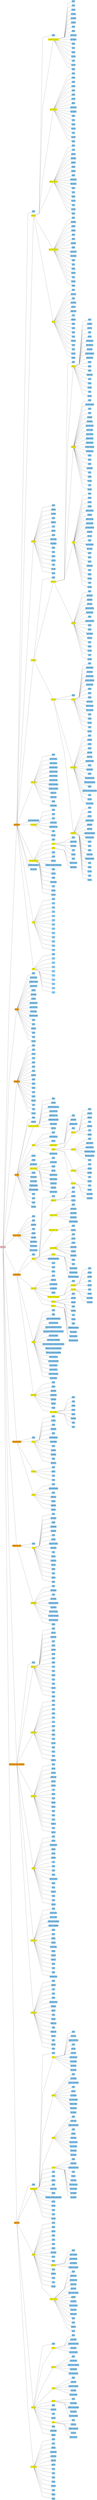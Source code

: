 digraph "Speech Board Menu Tree" {
	rankdir=LR;
	splines=polyline;
	nodesep=0.5; // Consider adding/adjusting these for simple style if needed
	ranksep=0.8;  // Consider adding/adjusting these for simple style if needed
	node [shape=rect, style="rounded,filled", fontname=Helvetica];
	edge [fontname=Helvetica, arrowhead=none]; // No arrowheads for consistency


	// Visible Node Definitions
	ROOT_MAIN_MENU [label="Main Menu", fillcolor=pink];
	A [label="TALK ABOUT", fillcolor=orange];
	AA [label="BACK", fillcolor=lightskyblue];
	AB [label="ANIMALS", fillcolor=yellow];
	ABA [label="BACK", fillcolor=lightskyblue];
	ABC [label="UNDERWATER ANIMALS", fillcolor=yellow];
	ABCA [label="BACK", fillcolor=lightskyblue];
	ABCB [label="FISH", fillcolor=lightskyblue];
	ABCD [label="TURTLE", fillcolor=lightskyblue];
	ABCE [label="OCTOPUS", fillcolor=lightskyblue];
	ABCF [label="SEAHORSE", fillcolor=lightskyblue];
	ABCG [label="DOLPHIN", fillcolor=lightskyblue];
	ABCH [label="CRAB", fillcolor=lightskyblue];
	ABCI [label="BOOK", fillcolor=lightskyblue];
	ABCJ [label="LOOK AT ART", fillcolor=lightskyblue];
	ABCK [label="TALK ABOUT", fillcolor=lightskyblue];
	ABCL [label="GAME", fillcolor=lightskyblue];
	ABCM [label="PAST", fillcolor=lightskyblue];
	ABCN [label="TODAY", fillcolor=lightskyblue];
	ABCO [label="FUTURE", fillcolor=lightskyblue];
	ABCP [label="LIKE", fillcolor=lightskyblue];
	ABCQ [label="NO LIKE", fillcolor=lightskyblue];
	ABCR [label="WANT", fillcolor=lightskyblue];
	ABD [label="BABY ANIMALS", fillcolor=yellow];
	ABDA [label="BACK", fillcolor=lightskyblue];
	ABDB [label="CHICK", fillcolor=lightskyblue];
	ABDC [label="LAMB", fillcolor=lightskyblue];
	ABDE [label="BUNNY", fillcolor=lightskyblue];
	ABDF [label="DUCK", fillcolor=lightskyblue];
	ABDG [label="PUPPY", fillcolor=lightskyblue];
	ABDH [label="KITTEN", fillcolor=lightskyblue];
	ABDI [label="BOOK", fillcolor=lightskyblue];
	ABDJ [label="LOOK AT ART", fillcolor=lightskyblue];
	ABDK [label="TALK ABOUT", fillcolor=lightskyblue];
	ABDL [label="GAME", fillcolor=lightskyblue];
	ABDM [label="PAST", fillcolor=lightskyblue];
	ABDN [label="TODAY", fillcolor=lightskyblue];
	ABDO [label="FUTURE", fillcolor=lightskyblue];
	ABDP [label="LIKE", fillcolor=lightskyblue];
	ABDQ [label="NO LIKE", fillcolor=lightskyblue];
	ABDR [label="WANT", fillcolor=lightskyblue];
	ABE [label="JUNGLE ANIMALS", fillcolor=yellow];
	ABEA [label="BACK", fillcolor=lightskyblue];
	ABEB [label="LION", fillcolor=lightskyblue];
	ABEC [label="GIRAFFE", fillcolor=lightskyblue];
	ABED [label="ELEPHANT", fillcolor=lightskyblue];
	ABEF [label="GORILLA", fillcolor=lightskyblue];
	ABEG [label="ZEBRA", fillcolor=lightskyblue];
	ABEH [label="MONKEY", fillcolor=lightskyblue];
	ABEI [label="BOOK", fillcolor=lightskyblue];
	ABEJ [label="LOOK AT ART", fillcolor=lightskyblue];
	ABEK [label="TALK ABOUT", fillcolor=lightskyblue];
	ABEL [label="GAME", fillcolor=lightskyblue];
	ABEM [label="PAST", fillcolor=lightskyblue];
	ABEN [label="TODAY", fillcolor=lightskyblue];
	ABEO [label="FUTURE", fillcolor=lightskyblue];
	ABEP [label="LIKE", fillcolor=lightskyblue];
	ABEQ [label="NO LIKE", fillcolor=lightskyblue];
	ABER [label="WANT", fillcolor=lightskyblue];
	ABF [label="BACKYARD ANIMALS", fillcolor=yellow];
	ABFA [label="BACK", fillcolor=lightskyblue];
	ABFB [label="SQUIRREL", fillcolor=lightskyblue];
	ABFC [label="RABBIT", fillcolor=lightskyblue];
	ABFD [label="IGUANA", fillcolor=lightskyblue];
	ABFE [label="BIRD", fillcolor=lightskyblue];
	ABFG [label="DEER", fillcolor=lightskyblue];
	ABFH [label="RACCOON", fillcolor=lightskyblue];
	ABFI [label="BOOK", fillcolor=lightskyblue];
	ABFJ [label="LOOK AT ART", fillcolor=lightskyblue];
	ABFK [label="TALK ABOUT", fillcolor=lightskyblue];
	ABFL [label="GAME", fillcolor=lightskyblue];
	ABFM [label="PAST", fillcolor=lightskyblue];
	ABFN [label="TODAY", fillcolor=lightskyblue];
	ABFO [label="FUTURE", fillcolor=lightskyblue];
	ABFP [label="LIKE", fillcolor=lightskyblue];
	ABFQ [label="NO LIKE", fillcolor=lightskyblue];
	ABFR [label="WANT", fillcolor=lightskyblue];
	ABG [label="BUGS", fillcolor=yellow];
	ABGA [label="BACK", fillcolor=lightskyblue];
	ABGB [label="YUCK BUG", fillcolor=lightskyblue];
	ABGC [label="ANT", fillcolor=lightskyblue];
	ABGD [label="BUTTERFLY", fillcolor=lightskyblue];
	ABGE [label="HIGH UP", fillcolor=lightskyblue];
	ABGF [label="DOWN LOW", fillcolor=lightskyblue];
	ABGH [label="FIX", fillcolor=lightskyblue];
	ABGI [label="BROKEN", fillcolor=lightskyblue];
	ABGJ [label="DARK", fillcolor=lightskyblue];
	ABGK [label="LIGHT", fillcolor=lightskyblue];
	ABGL [label="MOM", fillcolor=lightskyblue];
	ABGM [label="ELLIE", fillcolor=lightskyblue];
	ABGN [label="ISABELLE", fillcolor=lightskyblue];
	ABGO [label="TILLIE", fillcolor=lightskyblue];
	ABGP [label="LIKE", fillcolor=lightskyblue];
	ABGQ [label="NO LIKE", fillcolor=lightskyblue];
	ABGR [label="AFRAID", fillcolor=lightskyblue];
	AC [label="FANTASY", fillcolor=yellow];
	ACA [label="BACK", fillcolor=lightskyblue];
	ACB [label="DRAGON", fillcolor=lightskyblue];
	ACD [label="UNICORN", fillcolor=lightskyblue];
	ACE [label="FAIRY", fillcolor=lightskyblue];
	ACF [label="MERMAID", fillcolor=lightskyblue];
	ACG [label="ELF", fillcolor=lightskyblue];
	ACH [label="GNOME", fillcolor=lightskyblue];
	ACI [label="BOOK", fillcolor=lightskyblue];
	ACJ [label="LOOK AT ART", fillcolor=lightskyblue];
	ACK [label="TALK ABOUT", fillcolor=lightskyblue];
	ACL [label="GAME", fillcolor=lightskyblue];
	ACM [label="PAST", fillcolor=lightskyblue];
	ACN [label="TODAY", fillcolor=lightskyblue];
	ACO [label="FUTURE", fillcolor=lightskyblue];
	ACP [label="LIKE", fillcolor=lightskyblue];
	ACQ [label="NO LIKE", fillcolor=lightskyblue];
	ACR [label="WANT", fillcolor=lightskyblue];
	AD [label="SEASONAL", fillcolor=yellow];
	ADA [label="BACK", fillcolor=lightskyblue];
	ADB [label="SEASONAL", fillcolor=yellow];
	ADBA [label="BACK", fillcolor=lightskyblue];
	ADBC [label="SPRING", fillcolor=yellow];
	ADBCA [label="BACK", fillcolor=lightskyblue];
	ADBCB [label="FLOWERS", fillcolor=lightskyblue];
	ADBCD [label="SPROUTS", fillcolor=lightskyblue];
	ADBCE [label="DIRT", fillcolor=lightskyblue];
	ADBCF [label="GRASS", fillcolor=lightskyblue];
	ADBCG [label="OUTSIDE WALK", fillcolor=lightskyblue];
	ADBCH [label="BABY ANIMALS", fillcolor=lightskyblue];
	ADBCI [label="BUTTERFLY", fillcolor=lightskyblue];
	ADBCJ [label="SPRING CARTOONS", fillcolor=lightskyblue];
	ADBCK [label="SPRING MUSIC", fillcolor=lightskyblue];
	ADBCL [label="CRAFT", fillcolor=lightskyblue];
	ADBCM [label="BOOK", fillcolor=lightskyblue];
	ADBCN [label="GAME", fillcolor=lightskyblue];
	ADBCO [label="CARD GAME", fillcolor=lightskyblue];
	ADBCP [label="PAST", fillcolor=lightskyblue];
	ADBCQ [label="TODAY", fillcolor=lightskyblue];
	ADBCR [label="FUTURE", fillcolor=lightskyblue];
	ADBCS [label="LIKE", fillcolor=lightskyblue];
	ADBCT [label="NO LIKE", fillcolor=lightskyblue];
	ADBD [label="SUMMER", fillcolor=yellow];
	ADBDA [label="BACK", fillcolor=lightskyblue];
	ADBDB [label="OUTSIDE SHOWER", fillcolor=lightskyblue];
	ADBDC [label="SUN", fillcolor=lightskyblue];
	ADBDE [label="RAIN", fillcolor=lightskyblue];
	ADBDF [label="THUNDER", fillcolor=lightskyblue];
	ADBDG [label="FIREWORKS", fillcolor=lightskyblue];
	ADBDH [label="GOLF CART RIDE", fillcolor=lightskyblue];
	ADBDI [label="HOT OUTSIDE", fillcolor=lightskyblue];
	ADBDJ [label="COOL OUTSIDE", fillcolor=lightskyblue];
	ADBDK [label="BANANA STRAW", fillcolor=lightskyblue];
	ADBDL [label="SENSORY BOWL", fillcolor=lightskyblue];
	ADBDM [label="SUMMER CARTOON", fillcolor=lightskyblue];
	ADBDN [label="SUMMER MUSIC", fillcolor=lightskyblue];
	ADBDO [label="CRAFT", fillcolor=lightskyblue];
	ADBDP [label="BOOK", fillcolor=lightskyblue];
	ADBDQ [label="GAME", fillcolor=lightskyblue];
	ADBDR [label="CARD GAME", fillcolor=lightskyblue];
	ADBDS [label="PAST", fillcolor=lightskyblue];
	ADBDT [label="TODAY", fillcolor=lightskyblue];
	ADBDU [label="FUTURE", fillcolor=lightskyblue];
	ADBDV [label="LIKE", fillcolor=lightskyblue];
	ADBDW [label="NO LIKE", fillcolor=lightskyblue];
	ADBE [label="FALL", fillcolor=yellow];
	ADBEA [label="BACK", fillcolor=lightskyblue];
	ADBEB [label="TREES", fillcolor=lightskyblue];
	ADBEC [label="LEAVES", fillcolor=lightskyblue];
	ADBED [label="ACORN", fillcolor=lightskyblue];
	ADBEF [label="WARM CLOTHES", fillcolor=lightskyblue];
	ADBEG [label="PUMPKIN", fillcolor=lightskyblue];
	ADBEH [label="WARM OUTSIDE", fillcolor=lightskyblue];
	ADBEI [label="COOL OUTSIDE", fillcolor=lightskyblue];
	ADBEJ [label="HOT WIND HEATER", fillcolor=lightskyblue];
	ADBEK [label="FIREPLACE", fillcolor=lightskyblue];
	ADBEL [label="HOT TEA", fillcolor=lightskyblue];
	ADBEM [label="SOUP", fillcolor=lightskyblue];
	ADBEN [label="FALL CARTOONS", fillcolor=lightskyblue];
	ADBEO [label="FALL MUSIC", fillcolor=lightskyblue];
	ADBEP [label="CRAFT", fillcolor=lightskyblue];
	ADBEQ [label="BOOK", fillcolor=lightskyblue];
	ADBER [label="GAME", fillcolor=lightskyblue];
	ADBES [label="CARD GAME", fillcolor=lightskyblue];
	ADBET [label="PAST", fillcolor=lightskyblue];
	ADBEU [label="TODAY", fillcolor=lightskyblue];
	ADBEV [label="FUTURE", fillcolor=lightskyblue];
	ADBEW [label="LIKE", fillcolor=lightskyblue];
	ADBEX [label="NO LIKE", fillcolor=lightskyblue];
	ADBF [label="WINTER", fillcolor=yellow];
	ADBFA [label="BACK", fillcolor=lightskyblue];
	ADBFB [label="SNOWFLAKE", fillcolor=lightskyblue];
	ADBFC [label="SNOWMAN", fillcolor=lightskyblue];
	ADBFD [label="FIREPLACE", fillcolor=lightskyblue];
	ADBFE [label="WINTER CARTOON", fillcolor=lightskyblue];
	ADBFG [label="WINTER MUSIC", fillcolor=lightskyblue];
	ADBFH [label="BOOK", fillcolor=lightskyblue];
	ADBFI [label="LOOK AT PICTURES", fillcolor=lightskyblue];
	ADBFJ [label="GAME", fillcolor=lightskyblue];
	ADBFK [label="CRAFT", fillcolor=lightskyblue];
	ADBFL [label="CARD GAMES", fillcolor=lightskyblue];
	ADBFM [label="SNUGGLE", fillcolor=lightskyblue];
	ADBFN [label="PAST", fillcolor=lightskyblue];
	ADBFO [label="TODAY", fillcolor=lightskyblue];
	ADBFP [label="FUTURE", fillcolor=lightskyblue];
	ADBFQ [label="LIKE", fillcolor=lightskyblue];
	ADBFR [label="NO LIKE", fillcolor=lightskyblue];
	ADC [label="HOLIDAYS", fillcolor=yellow];
	ADCA [label="BACK", fillcolor=lightskyblue];
	ADCB [label="EASTER", fillcolor=yellow];
	ADCBA [label="BACK", fillcolor=lightskyblue];
	ADCBC [label="EASTER BUNNY", fillcolor=lightskyblue];
	ADCBD [label="EASTER EGG", fillcolor=lightskyblue];
	ADCBE [label="EASTER BASKET", fillcolor=lightskyblue];
	ADCBF [label="EASTER CARTOONS", fillcolor=lightskyblue];
	ADCBG [label="EASTER MUSIC", fillcolor=lightskyblue];
	ADCBH [label="CRAFT", fillcolor=lightskyblue];
	ADCBI [label="BOOK", fillcolor=lightskyblue];
	ADCBJ [label="GAME", fillcolor=lightskyblue];
	ADCBK [label="LOOK AT ART", fillcolor=lightskyblue];
	ADCBL [label="WARM OUTSIDE", fillcolor=lightskyblue];
	ADCBM [label="COOL OUTSIDE", fillcolor=lightskyblue];
	ADCBN [label="PAST", fillcolor=lightskyblue];
	ADCBO [label="TODAY", fillcolor=lightskyblue];
	ADCBP [label="FUTURE", fillcolor=lightskyblue];
	ADCBQ [label="LIKE", fillcolor=lightskyblue];
	ADCBR [label="NO LIKE", fillcolor=lightskyblue];
	ADCD [label="HALLOWEEN", fillcolor=yellow];
	ADCDA [label="BACK", fillcolor=lightskyblue];
	ADCDB [label="PUMPKIN", fillcolor=lightskyblue];
	ADCDC [label="GHOST", fillcolor=lightskyblue];
	ADCDE [label="WITCH", fillcolor=lightskyblue];
	ADCDF [label="MONSTER", fillcolor=lightskyblue];
	ADCDG [label="BLACK CAT", fillcolor=lightskyblue];
	ADCDH [label="HAUNTED HOUSE", fillcolor=lightskyblue];
	ADCDI [label="BOOK", fillcolor=lightskyblue];
	ADCDJ [label="CARD GAMES", fillcolor=lightskyblue];
	ADCDK [label="CRAFT", fillcolor=lightskyblue];
	ADCDL [label="HALLOWEEN LIGHTS", fillcolor=lightskyblue];
	ADCDM [label="HALLOWEEN CARTOONS", fillcolor=lightskyblue];
	ADCDN [label="GAME", fillcolor=lightskyblue];
	ADCDO [label="ALEXA PLAY HALLOWEEN MUSIC", fillcolor=lightskyblue];
	ADCDP [label="LIKE", fillcolor=lightskyblue];
	ADCDQ [label="NO LIKE", fillcolor=lightskyblue];
	ADCDR [label="TALK OR LEARN", fillcolor=lightskyblue];
	ADCE [label="CHRISTMAS", fillcolor=yellow];
	ADCEA [label="BACK", fillcolor=lightskyblue];
	ADCEB [label="SANTA", fillcolor=lightskyblue];
	ADCEC [label="FROSTY", fillcolor=lightskyblue];
	ADCED [label="CHRISTMAS TREE", fillcolor=lightskyblue];
	ADCEE [label="PRESENTS", fillcolor=lightskyblue];
	ADCEF [label="PRESENTS", fillcolor=lightskyblue];
	ADCEG [label="CHRISTMAS CARTOONS", fillcolor=lightskyblue];
	ADCEH [label="CHRISTMAS MUSIC", fillcolor=lightskyblue];
	ADCEI [label="CRAFT", fillcolor=lightskyblue];
	ADCEJ [label="BOOK", fillcolor=lightskyblue];
	ADCEK [label="GAME", fillcolor=lightskyblue];
	ADCEL [label="CARD GAME", fillcolor=lightskyblue];
	ADCEM [label="CHRISTMAS LIGHTS", fillcolor=lightskyblue];
	ADCEN [label="PAST", fillcolor=lightskyblue];
	ADCEO [label="TODAY", fillcolor=lightskyblue];
	ADCEP [label="FUTURE", fillcolor=lightskyblue];
	ADCEQ [label="LIKE", fillcolor=lightskyblue];
	ADCER [label="NO LIKE", fillcolor=lightskyblue];
	AE [label="SPACE SKY", fillcolor=yellow];
	AEA [label="BACK", fillcolor=lightskyblue];
	AEB [label="SUN FAR SMALL", fillcolor=lightskyblue];
	AEC [label="SUN CLOSE BIG", fillcolor=lightskyblue];
	AED [label="MOON FAR SMALL", fillcolor=lightskyblue];
	AEF [label="MOON CLOSE BIG", fillcolor=lightskyblue];
	AEG [label="STARS FAR SMALL", fillcolor=lightskyblue];
	AEH [label="STARS CLOSE BIG", fillcolor=lightskyblue];
	AEI [label="PLANETS FAR SMALL", fillcolor=lightskyblue];
	AEJ [label="PLANETS CLOSE BIG", fillcolor=lightskyblue];
	AEK [label="WHAT IS IT?", fillcolor=lightskyblue];
	AEL [label="LOOK AT ART", fillcolor=lightskyblue];
	AEM [label="BOOK", fillcolor=lightskyblue];
	AEN [label="TABLET GAME", fillcolor=lightskyblue];
	AF [label="LEARN SOMETHING NEW", fillcolor=lightskyblue];
	AG [label="YES AND NO", fillcolor=yellow];
	AGA [label="BACK", fillcolor=lightskyblue];
	AGB [label="YES", fillcolor=lightskyblue];
	AGC [label="NO", fillcolor=lightskyblue];
	AGD [label="I'M NOT SURE", fillcolor=lightskyblue];
	AGE [label="SOMETHING ELSE", fillcolor=lightskyblue];
	AGH [label="LIKE", fillcolor=lightskyblue];
	AGI [label="NO LIKE", fillcolor=lightskyblue];
	AH [label="TEMP AND WEATHER", fillcolor=yellow];
	AHA [label="BACK", fillcolor=lightskyblue];
	AHB [label="HOT", fillcolor=yellow];
	AHBA [label="BACK", fillcolor=lightskyblue];
	AHBC [label="HOT OUTSIDE", fillcolor=lightskyblue];
	AHBD [label="HOT INSIDE", fillcolor=lightskyblue];
	AHBE [label="LIKE", fillcolor=lightskyblue];
	AHBF [label="NO LIKE", fillcolor=lightskyblue];
	AHC [label="WARM", fillcolor=yellow];
	AHCA [label="BACK", fillcolor=lightskyblue];
	AHCB [label="WARM OUTSIDE", fillcolor=lightskyblue];
	AHCD [label="WARM INSIDE", fillcolor=lightskyblue];
	AHD [label="COOL", fillcolor=lightskyblue];
	AHE [label="COLD", fillcolor=lightskyblue];
	AHG [label="DAY SUN", fillcolor=lightskyblue];
	AHH [label="LIGHTNING THUNDER CHEESE GAME", fillcolor=lightskyblue];
	AHI [label="RAIN", fillcolor=lightskyblue];
	AHJ [label="CLOUDS", fillcolor=lightskyblue];
	AHK [label="WIND", fillcolor=lightskyblue];
	AHL [label="NIGHT MOON", fillcolor=lightskyblue];
	AHM [label="LIKE", fillcolor=lightskyblue];
	AHN [label="PLANTS", fillcolor=lightskyblue];
	AHO [label="NO LIKE", fillcolor=lightskyblue];
	AI [label="READING AND PHONICS", fillcolor=lightskyblue];
	AJ [label="TELL A STORY", fillcolor=lightskyblue];
	AK [label="TYPE", fillcolor=yellow];
	AKA [label="BACK", fillcolor=lightskyblue];
	AKB [label="\"A\"", fillcolor=lightskyblue];
	AKC [label="\"B\"", fillcolor=lightskyblue];
	AKD [label="\"E\"", fillcolor=lightskyblue];
	AKE [label="\"L\"", fillcolor=lightskyblue];
	AKF [label="\"T\"", fillcolor=lightskyblue];
	AKG [label="\"F\"", fillcolor=lightskyblue];
	AKH [label="\"P\"", fillcolor=lightskyblue];
	AKI [label="\"D\"", fillcolor=lightskyblue];
	AKJ [label="\"S\"", fillcolor=lightskyblue];
	AKK [label="\"O\"", fillcolor=lightskyblue];
	AKL [label="\"M\"", fillcolor=lightskyblue];
	AKM [label="\"R\"", fillcolor=lightskyblue];
	AL [label="MATH", fillcolor=yellow];
	ALA [label="BACK", fillcolor=lightskyblue];
	ALB [label="0", fillcolor=lightskyblue];
	ALC [label="1", fillcolor=lightskyblue];
	ALD [label="2", fillcolor=lightskyblue];
	ALE [label="3", fillcolor=lightskyblue];
	ALF [label="4", fillcolor=lightskyblue];
	ALG [label="5", fillcolor=lightskyblue];
	ALH [label="6", fillcolor=lightskyblue];
	ALI [label="7", fillcolor=lightskyblue];
	ALJ [label="8", fillcolor=lightskyblue];
	B [label="PLACES", fillcolor=orange];
	BA [label="BACK", fillcolor=lightskyblue];
	BC [label="OUTSIDE WALK", fillcolor=lightskyblue];
	BD [label="ISABELLE'S HOUSE", fillcolor=lightskyblue];
	BE [label="TILLIE'S HOUSE", fillcolor=lightskyblue];
	BF [label="BASKET", fillcolor=lightskyblue];
	BG [label="PLAYSTAND", fillcolor=lightskyblue];
	BH [label="CURTAIN", fillcolor=lightskyblue];
	BI [label="OUTSIDE AVIARY", fillcolor=lightskyblue];
	BJ [label="GOLF CART RIDE", fillcolor=lightskyblue];
	BK [label="RIVER AVIARY", fillcolor=lightskyblue];
	BL [label="TEA ROOM AVIARY", fillcolor=lightskyblue];
	BM [label="MOM", fillcolor=lightskyblue];
	BN [label="ELLIE", fillcolor=lightskyblue];
	BO [label="ISABELLE", fillcolor=lightskyblue];
	BP [label="TILLIE", fillcolor=lightskyblue];
	BQ [label="LIKE", fillcolor=lightskyblue];
	BR [label="NO LIKE", fillcolor=lightskyblue];
	C [label="EXPERIENCE", fillcolor=orange];
	CA [label="BACK", fillcolor=lightskyblue];
	CB [label="MOM", fillcolor=lightskyblue];
	CD [label="TOUCH", fillcolor=lightskyblue];
	CE [label="SEE", fillcolor=lightskyblue];
	CF [label="HEAR", fillcolor=lightskyblue];
	CG [label="ELLIE", fillcolor=lightskyblue];
	CH [label="TILLIE", fillcolor=lightskyblue];
	CI [label="ISABELLE", fillcolor=lightskyblue];
	CJ [label="READ", fillcolor=lightskyblue];
	CK [label="TASTE", fillcolor=lightskyblue];
	CL [label="SMELL", fillcolor=lightskyblue];
	CM [label="LOVE", fillcolor=lightskyblue];
	CN [label="HAPPY", fillcolor=lightskyblue];
	CO [label="EXCITED", fillcolor=lightskyblue];
	CP [label="SAD", fillcolor=lightskyblue];
	CQ [label="LIKE", fillcolor=lightskyblue];
	CR [label="NO LIKE", fillcolor=lightskyblue];
	D [label="TO PLAY", fillcolor=orange];
	DA [label="BACK", fillcolor=lightskyblue];
	DB [label="SNUGGLE", fillcolor=lightskyblue];
	DC [label="TRACING AND WRITING", fillcolor=yellow];
	DCA [label="BACK", fillcolor=lightskyblue];
	DCB [label="TRACING", fillcolor=lightskyblue];
	DCD [label="FREE WRITING PRACTICE", fillcolor=lightskyblue];
	DCE [label="LETTER PRACTICE", fillcolor=lightskyblue];
	DCF [label="DRAW WHAT I SEE", fillcolor=lightskyblue];
	DCG [label="KINDERGARTEN LINES", fillcolor=lightskyblue];
	DCH [label="WRITE WORDS", fillcolor=lightskyblue];
	DCI [label="SPELLING", fillcolor=lightskyblue];
	DE [label="BOOK", fillcolor=yellow];
	DEA [label="BACK", fillcolor=lightskyblue];
	DEB [label="TOUCH AND FEEL", fillcolor=lightskyblue];
	DEC [label="POP-UP", fillcolor=lightskyblue];
	DED [label="READING BOOK", fillcolor=yellow];
	DEDA [label="BACK", fillcolor=lightskyblue];
	DEDB [label="ONE WORD", fillcolor=lightskyblue];
	DEDC [label="SENTENCE BOOK", fillcolor=lightskyblue];
	DEF [label="THEME", fillcolor=yellow];
	DEFA [label="BACK", fillcolor=lightskyblue];
	DEFB [label="FANTASY", fillcolor=yellow];
	DEFBA [label="BACK", fillcolor=lightskyblue];
	DEFBC [label="UNICORN", fillcolor=lightskyblue];
	DEFBD [label="DRAGON", fillcolor=lightskyblue];
	DEFBE [label="FAIRY", fillcolor=lightskyblue];
	DEFBF [label="MERMAID", fillcolor=lightskyblue];
	DEFBG [label="ELF", fillcolor=lightskyblue];
	DEFBH [label="GNOME", fillcolor=lightskyblue];
	DEFC [label="ANIMALS", fillcolor=yellow];
	DEFCA [label="BACK", fillcolor=lightskyblue];
	DEFCB [label="BABY ANIMALS", fillcolor=lightskyblue];
	DEFCD [label="JUNGLE ANIMALS", fillcolor=lightskyblue];
	DEFCE [label="UNDERWATER ANIMALS", fillcolor=lightskyblue];
	DEFCF [label="BACKYARD ANIMALS", fillcolor=lightskyblue];
	DEFCG [label="BUGS", fillcolor=lightskyblue];
	DEFD [label="SEASONAL", fillcolor=yellow];
	DEFDA [label="BACK", fillcolor=lightskyblue];
	DEFDB [label="SPRING", fillcolor=lightskyblue];
	DEFDC [label="SUMMER", fillcolor=lightskyblue];
	DEFDE [label="FALL", fillcolor=lightskyblue];
	DEFDF [label="WINTER", fillcolor=lightskyblue];
	DEFE [label="HOLIDAYS", fillcolor=yellow];
	DEFEA [label="BACK", fillcolor=lightskyblue];
	DEFEB [label="EASTER", fillcolor=lightskyblue];
	DEFEC [label="HALLOWEEN", fillcolor=lightskyblue];
	DEFED [label="CHRISTMAS", fillcolor=lightskyblue];
	DEG [label="DEATH AND SAD", fillcolor=lightskyblue];
	DF [label="CRAFTS", fillcolor=lightskyblue];
	DG [label="TYPING", fillcolor=lightskyblue];
	DH [label="LEAF WRESTLE", fillcolor=lightskyblue];
	DI [label="TABLET GAMES", fillcolor=yellow];
	DIA [label="BACK", fillcolor=lightskyblue];
	DIB [label="BALLOON POP", fillcolor=lightskyblue];
	DIC [label="PIANO", fillcolor=lightskyblue];
	DID [label="PUZZLE", fillcolor=lightskyblue];
	DIE [label="NUMBER MATCH", fillcolor=lightskyblue];
	DIF [label="PUZZLE WORLD", fillcolor=lightskyblue];
	DIG [label="CARD MATCH", fillcolor=lightskyblue];
	DIH [label="COLORING", fillcolor=lightskyblue];
	DIJ [label="BABY UNICORN", fillcolor=lightskyblue];
	DJ [label="CARDS", fillcolor=lightskyblue];
	DK [label="LOOK AT ART", fillcolor=lightskyblue];
	DL [label="PLAY OUTSIDE", fillcolor=lightskyblue];
	DM [label="LEARNING THEME", fillcolor=lightskyblue];
	DN [label="LEARN NEW WORDS", fillcolor=lightskyblue];
	DO [label="MOM", fillcolor=lightskyblue];
	DP [label="ELLIE", fillcolor=lightskyblue];
	DQ [label="TILLIE", fillcolor=lightskyblue];
	DR [label="ISABELLE", fillcolor=lightskyblue];
	E [label="TO SAY HELLO TO", fillcolor=orange];
	EA [label="BACK", fillcolor=lightskyblue];
	EB [label="MOM", fillcolor=lightskyblue];
	EC [label="GRANDMA", fillcolor=lightskyblue];
	ED [label="CORI", fillcolor=lightskyblue];
	EF [label="SIERRA", fillcolor=lightskyblue];
	EG [label="CAR RIDE", fillcolor=lightskyblue];
	EH [label="BIRD FRIENDS", fillcolor=lightskyblue];
	EI [label="OUTSIDE WALK", fillcolor=lightskyblue];
	EJ [label="GOLF CART RIDE", fillcolor=lightskyblue];
	F [label="ENTERTAINMENT", fillcolor=orange];
	FA [label="BACK", fillcolor=lightskyblue];
	FB [label="MUSIC", fillcolor=yellow];
	FBA [label="BACK", fillcolor=lightskyblue];
	FBC [label="BAROQUE", fillcolor=yellow];
	FBCA [label="BACK", fillcolor=lightskyblue];
	FBCB [label="BACH", fillcolor=lightskyblue];
	FBCD [label="HANDEL", fillcolor=lightskyblue];
	FBCE [label="VIVALDI", fillcolor=lightskyblue];
	FBD [label="ROMANTIC ERA", fillcolor=yellow];
	FBDA [label="BACK", fillcolor=lightskyblue];
	FBDB [label="BEETHOVEN", fillcolor=lightskyblue];
	FBDC [label="SAINT SEANS", fillcolor=lightskyblue];
	FBDE [label="TCHAIKOVSKY", fillcolor=lightskyblue];
	FBDF [label="RIMSKY-KORSAKAV", fillcolor=lightskyblue];
	FBE [label="IMPRESSIONIST ERA", fillcolor=yellow];
	FBEA [label="BACK", fillcolor=lightskyblue];
	FBEB [label="DEBUSSY", fillcolor=lightskyblue];
	FBF [label="INSTRUMENTAL", fillcolor=yellow];
	FBFA [label="BACK", fillcolor=lightskyblue];
	FBFB [label="GUITAR", fillcolor=lightskyblue];
	FBFC [label="VIOLIN", fillcolor=lightskyblue];
	FBFD [label="HANG DRUM", fillcolor=lightskyblue];
	FBFE [label="TRUMPET", fillcolor=lightskyblue];
	FBFG [label="SAXOPHONE", fillcolor=lightskyblue];
	FBFH [label="YANNI", fillcolor=lightskyblue];
	FBG [label="DANCE", fillcolor=yellow];
	FBGA [label="BACK", fillcolor=lightskyblue];
	FBGB [label="TECHNO DANCE", fillcolor=lightskyblue];
	FBGC [label="POP JASON MRAZ", fillcolor=lightskyblue];
	FBGD [label="POP IMAGINE DRAGONS", fillcolor=lightskyblue];
	FBH [label="LEARN SOMETHING NEW", fillcolor=lightskyblue];
	FBI [label="I PLAY", fillcolor=lightskyblue];
	FBJ [label="LOUD", fillcolor=lightskyblue];
	FBK [label="QUIET", fillcolor=lightskyblue];
	FC [label="CARTOONS", fillcolor=yellow];
	FCA [label="BACK", fillcolor=lightskyblue];
	FCB [label="PEPPA PIG", fillcolor=lightskyblue];
	FCD [label="LITTLE KINGDOM", fillcolor=lightskyblue];
	FCE [label="CLOUDBABIES", fillcolor=lightskyblue];
	FCF [label="KATURI", fillcolor=lightskyblue];
	FCG [label="SEASONAL AND HOLIDAYS", fillcolor=yellow];
	FCGA [label="BACK", fillcolor=lightskyblue];
	FCGB [label="SEASONAL", fillcolor=yellow];
	FCGBA [label="BACK", fillcolor=lightskyblue];
	FCGBC [label="SPRING", fillcolor=lightskyblue];
	FCGBD [label="SUMMER", fillcolor=lightskyblue];
	FCGBE [label="FALL", fillcolor=lightskyblue];
	FCGBF [label="WINTER", fillcolor=lightskyblue];
	FCGC [label="HOLIDAYS", fillcolor=yellow];
	FCGCA [label="BACK", fillcolor=lightskyblue];
	FCGCB [label="EASTER", fillcolor=lightskyblue];
	FCGCD [label="HALLOWEEN", fillcolor=lightskyblue];
	FCGCE [label="CHRISTMAS", fillcolor=lightskyblue];
	FCH [label="FANTASY", fillcolor=yellow];
	FCHA [label="BACK", fillcolor=lightskyblue];
	FCHB [label="UNICORN", fillcolor=lightskyblue];
	FCHC [label="DRAGON", fillcolor=lightskyblue];
	FCHD [label="FAIRY", fillcolor=lightskyblue];
	FCHE [label="MERMAID", fillcolor=lightskyblue];
	FCHF [label="ELF", fillcolor=lightskyblue];
	FCHG [label="GNOME", fillcolor=lightskyblue];
	FCI [label="ANIMALS", fillcolor=yellow];
	FCIA [label="BACK", fillcolor=lightskyblue];
	FCIB [label="UNDERWATER ANIMALS", fillcolor=lightskyblue];
	FCIC [label="BABY ANIMALS", fillcolor=lightskyblue];
	FCID [label="JUNGLE ANIMALS", fillcolor=lightskyblue];
	FCIE [label="BACKYARD ANIMALS", fillcolor=lightskyblue];
	FD [label="ALEXA", fillcolor=yellow];
	FDA [label="BACK", fillcolor=lightskyblue];
	FDB [label="MOM", fillcolor=lightskyblue];
	FDC [label="ALEXA PLAY MEDITATION MUSIC", fillcolor=lightskyblue];
	FDE [label="ALEXA PLAY VIVALDI", fillcolor=lightskyblue];
	FDF [label="ALEXA PLAY BEETHOVEN ON SPOTIFY", fillcolor=lightskyblue];
	FDG [label="ALEXA PLAY CARTOONS ALEXA PLAY NUMBER 1", fillcolor=lightskyblue];
	FDH [label="ALEXA PLAY YIRUMA", fillcolor=lightskyblue];
	FDI [label="ALEXA PLAY WILL ACKERMAN", fillcolor=lightskyblue];
	FDJ [label="ALEXA PLAY HOOKED ON A FEELING ON PANDORA", fillcolor=lightskyblue];
	FDK [label="ALEXA PLAY COLDPLAY ON PANDORA", fillcolor=lightskyblue];
	FDL [label="ALEXA PLAY PEPPA PIG CARTOONS", fillcolor=lightskyblue];
	FDM [label="ALEXA THUMBS UP", fillcolor=lightskyblue];
	FDN [label="ALEXA THUMBS DOWN", fillcolor=lightskyblue];
	FDO [label="ALEXA VOLUME 5", fillcolor=lightskyblue];
	FDP [label="ALEXA VOLUME 3", fillcolor=lightskyblue];
	FDQ [label="ALEXA PLAY HANDEL", fillcolor=lightskyblue];
	FDR [label="ALEXA CANCEL", fillcolor=lightskyblue];
	FE [label="MOM WORK", fillcolor=yellow];
	FEA [label="BACK", fillcolor=lightskyblue];
	FEB [label="MUSIC", fillcolor=lightskyblue];
	FEC [label="CARTOONS", fillcolor=lightskyblue];
	FED [label="COMMBOARD", fillcolor=lightskyblue];
	FEF [label="COLORING", fillcolor=lightskyblue];
	FEG [label="WRITING", fillcolor=lightskyblue];
	FEH [label="MUSIC", fillcolor=lightskyblue];
	FEI [label="CALL A FRIEND", fillcolor=yellow];
	FEIA [label="BACK", fillcolor=lightskyblue];
	FEIB [label="CORI", fillcolor=lightskyblue];
	FEIC [label="SQUEE", fillcolor=lightskyblue];
	FEID [label="RICHIE", fillcolor=lightskyblue];
	FEIE [label="LYMAN", fillcolor=lightskyblue];
	FEIF [label="GRANDMA", fillcolor=lightskyblue];
	FEIG [label="MOM", fillcolor=lightskyblue];
	FEIH [label="AMY", fillcolor=lightskyblue];
	G [label="FOOD AND DRINKS", fillcolor=orange];
	GA [label="BACK", fillcolor=lightskyblue];
	GB [label="TO EAT", fillcolor=yellow];
	GBA [label="BACK", fillcolor=lightskyblue];
	GBC [label="A TOAST", fillcolor=lightskyblue];
	GBD [label="EGGS", fillcolor=lightskyblue];
	GBE [label="A PANCAKE", fillcolor=lightskyblue];
	GBF [label="TOFU", fillcolor=lightskyblue];
	GBG [label="COOK BREAKFAST", fillcolor=lightskyblue];
	GBH [label="COOK DINNER", fillcolor=lightskyblue];
	GBI [label="CHOP", fillcolor=lightskyblue];
	GBJ [label="AN APPLE", fillcolor=lightskyblue];
	GBK [label="A BANANA", fillcolor=lightskyblue];
	GBL [label="PEAR", fillcolor=lightskyblue];
	GBM [label="SPAGHETTI", fillcolor=lightskyblue];
	GC [label="TO DRINK", fillcolor=yellow];
	GCA [label="BACK", fillcolor=lightskyblue];
	GCB [label="WATER", fillcolor=lightskyblue];
	GCC [label="TEA", fillcolor=lightskyblue];
	GCD [label="JUICE", fillcolor=lightskyblue];
	GD [label="TREATS", fillcolor=yellow];
	GDA [label="BACK", fillcolor=lightskyblue];
	GDB [label="SUNFLOWER SEEDS", fillcolor=lightskyblue];
	GDC [label="NUTS", fillcolor=lightskyblue];
	GDD [label="SEED BALL", fillcolor=lightskyblue];
	GDE [label="MANGO", fillcolor=lightskyblue];
	GDF [label="MEDICINE", fillcolor=lightskyblue];
	GDG [label="ALMOND", fillcolor=lightskyblue];
	H [label="MEMORY AND TIME", fillcolor=orange];
	HA [label="BACK", fillcolor=lightskyblue];
	HB [label="TIME", fillcolor=yellow];
	HBA [label="BACK", fillcolor=lightskyblue];
	HBC [label="YESTERDAY", fillcolor=lightskyblue];
	HBD [label="TODAY", fillcolor=lightskyblue];
	HBE [label="TOMORROW", fillcolor=lightskyblue];
	HBF [label="CALENDAR", fillcolor=lightskyblue];
	HBG [label="PAST", fillcolor=lightskyblue];
	HBH [label="FUTURE", fillcolor=lightskyblue];
	HBI [label="LOOK AT PICTURES", fillcolor=lightskyblue];
	HBJ [label="TALK ABOUT", fillcolor=lightskyblue];
	HBK [label="LIKE", fillcolor=lightskyblue];
	HBL [label="NO LIKE", fillcolor=lightskyblue];
	HBM [label="I LOVE YOU", fillcolor=lightskyblue];
	HBN [label="EXCITED", fillcolor=lightskyblue];
	HBO [label="HAPPY", fillcolor=lightskyblue];
	HBP [label="SAD", fillcolor=lightskyblue];
	HBQ [label="AFRAID", fillcolor=lightskyblue];
	HBR [label="BODY", fillcolor=lightskyblue];
	HC [label="REMEMBER", fillcolor=yellow];
	HCA [label="BACK", fillcolor=lightskyblue];
	HCB [label="MOONLIGHT", fillcolor=lightskyblue];
	HCD [label="LILY", fillcolor=lightskyblue];
	HCE [label="OLD HOUSE", fillcolor=lightskyblue];
	HCF [label="SECOND OLD HOUSE", fillcolor=lightskyblue];
	HCG [label="TALK ABOUT", fillcolor=lightskyblue];
	HCH [label="LOOK AT PICTURES", fillcolor=lightskyblue];
	HCI [label="TALK ABOUT FEELINGS", fillcolor=lightskyblue];
	HCJ [label="TILLIE'S OLD HOUSE", fillcolor=lightskyblue];
	HCK [label="CHRIS", fillcolor=lightskyblue];
	I [label="DESCRIPTIONS AND PREFERENCES", fillcolor=orange];
	IA [label="BACK", fillcolor=lightskyblue];
	IB [label="OPPOSITES", fillcolor=yellow];
	IBA [label="BACK", fillcolor=lightskyblue];
	IBC [label="HIGH UP", fillcolor=lightskyblue];
	IBD [label="DOWN LOW", fillcolor=lightskyblue];
	IBE [label="BIG", fillcolor=lightskyblue];
	IBF [label="LITTLE", fillcolor=lightskyblue];
	IBG [label="BROKEN", fillcolor=lightskyblue];
	IBH [label="FIXED", fillcolor=lightskyblue];
	IBI [label="LIGHT", fillcolor=lightskyblue];
	IBJ [label="DARK", fillcolor=lightskyblue];
	IBK [label="IN", fillcolor=lightskyblue];
	IBL [label="OUT", fillcolor=lightskyblue];
	IBM [label="EMPTY", fillcolor=lightskyblue];
	IBN [label="FULL", fillcolor=lightskyblue];
	IBO [label="LIKE", fillcolor=lightskyblue];
	IBP [label="NO LIKE", fillcolor=lightskyblue];
	IBQ [label="EASY", fillcolor=lightskyblue];
	IBR [label="HARD", fillcolor=lightskyblue];
	IC [label="MOVEMENT", fillcolor=yellow];
	ICA [label="BACK", fillcolor=lightskyblue];
	ICB [label="RUN", fillcolor=lightskyblue];
	ICD [label="JUMP", fillcolor=lightskyblue];
	ICE [label="SWIM", fillcolor=lightskyblue];
	ICF [label="FLY", fillcolor=lightskyblue];
	ICG [label="SIT", fillcolor=lightskyblue];
	ICH [label="WALK", fillcolor=lightskyblue];
	ICI [label="FAST", fillcolor=lightskyblue];
	ICJ [label="SLOW", fillcolor=lightskyblue];
	ICK [label="LIKE", fillcolor=lightskyblue];
	ICL [label="NO LIKE", fillcolor=lightskyblue];
	ICM [label="MOM", fillcolor=lightskyblue];
	ICN [label="TILLIE", fillcolor=lightskyblue];
	ICO [label="ELLIE", fillcolor=lightskyblue];
	ICP [label="ISABELLE", fillcolor=lightskyblue];
	ID [label="FIX PLEASE", fillcolor=yellow];
	IDA [label="BACK", fillcolor=lightskyblue];
	IDB [label="INSIDE", fillcolor=lightskyblue];
	IDC [label="OUTSIDE", fillcolor=lightskyblue];
	IDE [label="DOWN LOW", fillcolor=lightskyblue];
	IDF [label="HIGH UP", fillcolor=lightskyblue];
	IDG [label="BROKEN", fillcolor=lightskyblue];
	IDH [label="FIX", fillcolor=lightskyblue];
	IDI [label="WHITE", fillcolor=lightskyblue];
	IDJ [label="BLUE", fillcolor=lightskyblue];
	IDK [label="BROWN", fillcolor=lightskyblue];
	IDL [label="TABLET", fillcolor=lightskyblue];
	IDM [label="MOM", fillcolor=lightskyblue];
	IDN [label="ELLIE", fillcolor=lightskyblue];
	IDO [label="TILLIE", fillcolor=lightskyblue];
	IDP [label="ISABELLE", fillcolor=lightskyblue];
	IDQ [label="LIKE", fillcolor=lightskyblue];
	IDR [label="NO LIKE", fillcolor=lightskyblue];
	IE [label="CLEAN", fillcolor=yellow];
	IEA [label="BACK", fillcolor=lightskyblue];
	IEB [label="FLOOR", fillcolor=lightskyblue];
	IEC [label="SWEEP BROOM", fillcolor=lightskyblue];
	IED [label="PAPERS", fillcolor=lightskyblue];
	IEF [label="CAGES", fillcolor=lightskyblue];
	IEG [label="BROKEN", fillcolor=lightskyblue];
	IEH [label="FIX", fillcolor=lightskyblue];
	IEI [label="MOM", fillcolor=lightskyblue];
	IEJ [label="FAST", fillcolor=lightskyblue];
	IEK [label="SLOW", fillcolor=lightskyblue];
	IEL [label="OUTSIDE AVIARY", fillcolor=lightskyblue];
	IEM [label="I HELP", fillcolor=lightskyblue];
	IEN [label="ELLIE", fillcolor=lightskyblue];
	IEO [label="ISABELLE", fillcolor=lightskyblue];
	IEP [label="TILLIE", fillcolor=lightskyblue];
	IEQ [label="LIKE", fillcolor=lightskyblue];
	IER [label="NO LIKE", fillcolor=lightskyblue];
	IG [label="QUESTIONS", fillcolor=yellow];
	IGA [label="BACK", fillcolor=lightskyblue];
	IGB [label="WHO IS THAT?", fillcolor=lightskyblue];
	IGC [label="WHAT IS THAT?", fillcolor=lightskyblue];
	IGD [label="WHERE ARE YOU GOING?", fillcolor=lightskyblue];
	IGE [label="WHERE IS SOMEONE?", fillcolor=lightskyblue];
	IGF [label="HOW?", fillcolor=lightskyblue];
	IGH [label="WHY?", fillcolor=lightskyblue];
	IGI [label="WHEN?", fillcolor=lightskyblue];
	IGJ [label="I KNOW!", fillcolor=lightskyblue];
	IGK [label="I DONT KNOW", fillcolor=lightskyblue];
	IGL [label="INSIDE", fillcolor=lightskyblue];
	IGM [label="OUTSIDE", fillcolor=lightskyblue];
	IGN [label="ISABELLE", fillcolor=lightskyblue];
	IGO [label="TILLIE", fillcolor=lightskyblue];
	IGP [label="ELLIE", fillcolor=lightskyblue];
	IGQ [label="MOM", fillcolor=lightskyblue];
	IGR [label="SOMEONE ELSE", fillcolor=lightskyblue];
	IH [label="SQUIRRELS", fillcolor=yellow];
	IHA [label="BACK", fillcolor=lightskyblue];
	IHB [label="BROKEN", fillcolor=lightskyblue];
	IHC [label="FIX", fillcolor=lightskyblue];
	IHD [label="FAST", fillcolor=lightskyblue];
	IHE [label="SLOW", fillcolor=lightskyblue];
	IHF [label="SQUIRREL MUSIC", fillcolor=lightskyblue];
	IHH [label="SQUIRREL", fillcolor=lightskyblue];
	IHI [label="TABLET", fillcolor=lightskyblue];
	IHJ [label="LIKE", fillcolor=lightskyblue];
	IHK [label="NO LIKE", fillcolor=lightskyblue];
	IHL [label="VIDEO CALL", fillcolor=lightskyblue];
	IHM [label="MOM", fillcolor=lightskyblue];
	IHN [label="DOWN LOW", fillcolor=lightskyblue];
	IHO [label="UP HIGH", fillcolor=lightskyblue];
	IHP [label="BLUE", fillcolor=lightskyblue];
	IHQ [label="YELLOW", fillcolor=lightskyblue];
	IHR [label="GRAY", fillcolor=lightskyblue];
	J [label="ABOUT ME", fillcolor=orange];
	JA [label="BACK", fillcolor=lightskyblue];
	JC [label="TEMPERATURE", fillcolor=yellow];
	JCA [label="BACK", fillcolor=lightskyblue];
	JCB [label="HOT", fillcolor=yellow];
	JCBA [label="BACK", fillcolor=lightskyblue];
	JCBC [label="I FEEL HOT", fillcolor=lightskyblue];
	JCBD [label="I WANT TO FEEL HOT", fillcolor=lightskyblue];
	JCBE [label="LIKE", fillcolor=lightskyblue];
	JCBF [label="NO LIKE", fillcolor=lightskyblue];
	JCBG [label="I FELT HOT", fillcolor=lightskyblue];
	JCBH [label="I WILL FEEL HOT", fillcolor=lightskyblue];
	JCBI [label="HOT OUTSIDE", fillcolor=lightskyblue];
	JCBJ [label="HOT INSIDE", fillcolor=lightskyblue];
	JCBK [label="TALK ABOUT", fillcolor=lightskyblue];
	JCD [label="WARM", fillcolor=yellow];
	JCDA [label="BACK", fillcolor=lightskyblue];
	JCDB [label="I FEEL WARM", fillcolor=lightskyblue];
	JCDC [label="I WANT TO FEEL WARM", fillcolor=lightskyblue];
	JCDE [label="LIKE", fillcolor=lightskyblue];
	JCDF [label="NO LIKE", fillcolor=lightskyblue];
	JCDG [label="I FELT WARM", fillcolor=lightskyblue];
	JCDH [label="I WILL FEEL WARM", fillcolor=lightskyblue];
	JCDI [label="WARM OUTSIDE", fillcolor=lightskyblue];
	JCDJ [label="WARM INSIDE", fillcolor=lightskyblue];
	JCDK [label="TALK ABOUT", fillcolor=lightskyblue];
	JCE [label="COOL", fillcolor=yellow];
	JCEA [label="BACK", fillcolor=lightskyblue];
	JCEB [label="I FEEL COOL", fillcolor=lightskyblue];
	JCEC [label="I WANT TO FEEL COOL", fillcolor=lightskyblue];
	JCED [label="LIKE", fillcolor=lightskyblue];
	JCEF [label="NO LIKE", fillcolor=lightskyblue];
	JCEG [label="I FELT COOL", fillcolor=lightskyblue];
	JCEH [label="I WILL FEEL COOL", fillcolor=lightskyblue];
	JCEI [label="COOL OUTSIDE", fillcolor=lightskyblue];
	JCEJ [label="COOL INSIDE", fillcolor=lightskyblue];
	JCEK [label="TALK ABOUT", fillcolor=lightskyblue];
	JCF [label="COLD", fillcolor=yellow];
	JCFA [label="BACK", fillcolor=lightskyblue];
	JCFB [label="I FEEL COLD", fillcolor=lightskyblue];
	JCFC [label="I WANT TO FEEL COLD", fillcolor=lightskyblue];
	JCFD [label="LIKE", fillcolor=lightskyblue];
	JCFE [label="NO LIKE", fillcolor=lightskyblue];
	JCFG [label="I FELT COLD", fillcolor=lightskyblue];
	JCFH [label="I WILL FEEL COLD", fillcolor=lightskyblue];
	JCFI [label="COLD OUTSIDE", fillcolor=lightskyblue];
	JCFJ [label="COLD INSIDE", fillcolor=lightskyblue];
	JCFK [label="TALK ABOUT", fillcolor=lightskyblue];
	JCG [label="SUN", fillcolor=lightskyblue];
	JCH [label="WIND", fillcolor=lightskyblue];
	JCI [label="CLOUD", fillcolor=lightskyblue];
	JCJ [label="RAIN", fillcolor=lightskyblue];
	JCK [label="NIGHT - STAR", fillcolor=lightskyblue];
	JCL [label="MOON", fillcolor=lightskyblue];
	JCM [label="LIGHTNING THUNDER CHEESE GAME", fillcolor=lightskyblue];
	JCN [label="HAPPY", fillcolor=lightskyblue];
	JCO [label="AFRAID", fillcolor=lightskyblue];
	JCP [label="MAD", fillcolor=lightskyblue];
	JCQ [label="LIKE", fillcolor=lightskyblue];
	JCR [label="NO LIKE", fillcolor=lightskyblue];
	JD [label="BODY", fillcolor=yellow];
	JDA [label="BACK", fillcolor=lightskyblue];
	JDB [label="HEAD", fillcolor=lightskyblue];
	JDC [label="TUMMY", fillcolor=lightskyblue];
	JDE [label="WING", fillcolor=lightskyblue];
	JDF [label="FOOT", fillcolor=lightskyblue];
	JDG [label="PAST", fillcolor=lightskyblue];
	JDH [label="TODAY", fillcolor=lightskyblue];
	JDI [label="FEEL GOOD", fillcolor=lightskyblue];
	JDJ [label="OUCH", fillcolor=lightskyblue];
	JDK [label="FEEL", fillcolor=lightskyblue];
	JDL [label="MEDICINE", fillcolor=yellow];
	JDLA [label="BACK", fillcolor=lightskyblue];
	JDLB [label="TREAT SYRINGE", fillcolor=lightskyblue];
	JDLC [label="OUCH MEDICINE", fillcolor=lightskyblue];
	JDLD [label="SICK MEDICINE", fillcolor=lightskyblue];
	JDLE [label="HANDFUL OF TREATS", fillcolor=lightskyblue];
	JDM [label="ELLIE", fillcolor=lightskyblue];
	JDN [label="ISABELLE", fillcolor=lightskyblue];
	JDO [label="TILLIE", fillcolor=lightskyblue];
	JDP [label="LIKE", fillcolor=lightskyblue];
	JDQ [label="NO LIKE", fillcolor=lightskyblue];
	JDR [label="TYPES OF OUCH", fillcolor=yellow];
	JDRA [label="BACK", fillcolor=lightskyblue];
	JDRB [label="INSIDE OUCH", fillcolor=lightskyblue];
	JDRC [label="OUTSIDE OUCH", fillcolor=lightskyblue];
	JDRD [label="BONE OUCH", fillcolor=lightskyblue];
	JDRE [label="SICK OUCH", fillcolor=lightskyblue];
	JDRF [label="WHAT TYPE OF OUCH?", fillcolor=lightskyblue];
	JDRG [label="CANCER", fillcolor=lightskyblue];
	JDRH [label="I FELT OUCH", fillcolor=lightskyblue];
	JDRI [label="I WILL FEEL OUCH", fillcolor=lightskyblue];
	JDRJ [label="I FEEL OUCH", fillcolor=lightskyblue];
	JDRK [label="AFRAID OUCH", fillcolor=lightskyblue];
	JDRO [label="MOM", fillcolor=lightskyblue];
	JDRP [label="ELLIE", fillcolor=lightskyblue];
	JDRQ [label="ISABELLE", fillcolor=lightskyblue];
	JDRR [label="TILLIE", fillcolor=lightskyblue];
	JE [label="FEELING", fillcolor=yellow];
	JEA [label="BACK", fillcolor=lightskyblue];
	JEB [label="HAPPY", fillcolor=yellow];
	JEBA [label="BACK", fillcolor=lightskyblue];
	JEBC [label="I FEEL HAPPY", fillcolor=lightskyblue];
	JEBD [label="I WANT TO FEEL HAPPY", fillcolor=lightskyblue];
	JEBG [label="I FELT HAPPY", fillcolor=lightskyblue];
	JEBH [label="I WILL FEEL HAPPY", fillcolor=lightskyblue];
	JEC [label="EXCITED", fillcolor=yellow];
	JECA [label="BACK", fillcolor=lightskyblue];
	JECB [label="I FEEL EXCITED", fillcolor=lightskyblue];
	JECD [label="I WANT TO FEEL EXCITED", fillcolor=lightskyblue];
	JECG [label="I FELT EXCITED", fillcolor=lightskyblue];
	JECH [label="I WILL FEEL EXCITED", fillcolor=lightskyblue];
	JED [label="MAD", fillcolor=yellow];
	JEDA [label="BACK", fillcolor=lightskyblue];
	JEDB [label="I FEEL MAD", fillcolor=lightskyblue];
	JEDC [label="I WANT TO FEEL MAD", fillcolor=lightskyblue];
	JEDG [label="I FELT MAD", fillcolor=lightskyblue];
	JEDH [label="I WILL FEEL MAD", fillcolor=lightskyblue];
	JEG [label="AFRAID", fillcolor=yellow];
	JEGA [label="BACK", fillcolor=lightskyblue];
	JEGB [label="I FEEL AFRAID", fillcolor=lightskyblue];
	JEGC [label="I WANT TO FEEL AFRAID", fillcolor=lightskyblue];
	JEGG [label="I FELT AFRAID", fillcolor=lightskyblue];
	JEGH [label="I WILL FEEL AFRAID", fillcolor=lightskyblue];
	JEH [label="BODY", fillcolor=lightskyblue];
	JEI [label="I LOVE YOU", fillcolor=lightskyblue];
	JEJ [label="LIKE", fillcolor=lightskyblue];
	JEK [label="NO LIKE", fillcolor=lightskyblue];
	JEL [label="SAD", fillcolor=yellow];
	JELA [label="BACK", fillcolor=lightskyblue];
	JELB [label="I FEEL SAD", fillcolor=lightskyblue];
	JELC [label="I WANT TO FEEL SAD", fillcolor=lightskyblue];
	JELG [label="I FELT SAD", fillcolor=lightskyblue];
	JELH [label="I WILL FEEL SAD", fillcolor=lightskyblue];
	JEM [label="EWW", fillcolor=lightskyblue];
	JEN [label="INTERESTING", fillcolor=lightskyblue];
	JEO [label="BORING", fillcolor=lightskyblue];
	JF [label="MY OPINION", fillcolor=yellow];
	JFA [label="BACK", fillcolor=lightskyblue];
	JFB [label="FUN", fillcolor=lightskyblue];
	JFC [label="BORING", fillcolor=lightskyblue];
	JFD [label="INTERESTING", fillcolor=lightskyblue];
	JFG [label="GOOD IDEA", fillcolor=lightskyblue];
	JFH [label="BAD IDEA", fillcolor=lightskyblue];
	JFI [label="PRETTY", fillcolor=lightskyblue];
	JFJ [label="UGLY", fillcolor=lightskyblue];
	JFK [label="YUM", fillcolor=lightskyblue];
	JFL [label="EWW", fillcolor=lightskyblue];
	JFM [label="SCARY", fillcolor=lightskyblue];
	JFN [label="HURRY!!!", fillcolor=lightskyblue];
	JFO [label="SAFE", fillcolor=lightskyblue];
	JFP [label="SWEET", fillcolor=lightskyblue];
	JFQ [label="MEAN", fillcolor=lightskyblue];

	// Edge Definitions
	A -> AA;
	A -> AB;
	A -> AC;
	A -> AD;
	A -> AE;
	A -> AF;
	A -> AG;
	A -> AH;
	A -> AI;
	A -> AJ;
	A -> AK;
	A -> AL;
	AB -> ABA;
	AB -> ABC;
	AB -> ABD;
	AB -> ABE;
	AB -> ABF;
	AB -> ABG;
	ABC -> ABCA;
	ABC -> ABCB;
	ABC -> ABCD;
	ABC -> ABCE;
	ABC -> ABCF;
	ABC -> ABCG;
	ABC -> ABCH;
	ABC -> ABCI;
	ABC -> ABCJ;
	ABC -> ABCK;
	ABC -> ABCL;
	ABC -> ABCM;
	ABC -> ABCN;
	ABC -> ABCO;
	ABC -> ABCP;
	ABC -> ABCQ;
	ABC -> ABCR;
	ABD -> ABDA;
	ABD -> ABDB;
	ABD -> ABDC;
	ABD -> ABDE;
	ABD -> ABDF;
	ABD -> ABDG;
	ABD -> ABDH;
	ABD -> ABDI;
	ABD -> ABDJ;
	ABD -> ABDK;
	ABD -> ABDL;
	ABD -> ABDM;
	ABD -> ABDN;
	ABD -> ABDO;
	ABD -> ABDP;
	ABD -> ABDQ;
	ABD -> ABDR;
	ABE -> ABEA;
	ABE -> ABEB;
	ABE -> ABEC;
	ABE -> ABED;
	ABE -> ABEF;
	ABE -> ABEG;
	ABE -> ABEH;
	ABE -> ABEI;
	ABE -> ABEJ;
	ABE -> ABEK;
	ABE -> ABEL;
	ABE -> ABEM;
	ABE -> ABEN;
	ABE -> ABEO;
	ABE -> ABEP;
	ABE -> ABEQ;
	ABE -> ABER;
	ABF -> ABFA;
	ABF -> ABFB;
	ABF -> ABFC;
	ABF -> ABFD;
	ABF -> ABFE;
	ABF -> ABFG;
	ABF -> ABFH;
	ABF -> ABFI;
	ABF -> ABFJ;
	ABF -> ABFK;
	ABF -> ABFL;
	ABF -> ABFM;
	ABF -> ABFN;
	ABF -> ABFO;
	ABF -> ABFP;
	ABF -> ABFQ;
	ABF -> ABFR;
	ABG -> ABGA;
	ABG -> ABGB;
	ABG -> ABGC;
	ABG -> ABGD;
	ABG -> ABGE;
	ABG -> ABGF;
	ABG -> ABGH;
	ABG -> ABGI;
	ABG -> ABGJ;
	ABG -> ABGK;
	ABG -> ABGL;
	ABG -> ABGM;
	ABG -> ABGN;
	ABG -> ABGO;
	ABG -> ABGP;
	ABG -> ABGQ;
	ABG -> ABGR;
	AC -> ACA;
	AC -> ACB;
	AC -> ACD;
	AC -> ACE;
	AC -> ACF;
	AC -> ACG;
	AC -> ACH;
	AC -> ACI;
	AC -> ACJ;
	AC -> ACK;
	AC -> ACL;
	AC -> ACM;
	AC -> ACN;
	AC -> ACO;
	AC -> ACP;
	AC -> ACQ;
	AC -> ACR;
	AD -> ADA;
	AD -> ADB;
	AD -> ADC;
	ADB -> ADBA;
	ADB -> ADBC;
	ADB -> ADBD;
	ADB -> ADBE;
	ADB -> ADBF;
	ADBC -> ADBCA;
	ADBC -> ADBCB;
	ADBC -> ADBCD;
	ADBC -> ADBCE;
	ADBC -> ADBCF;
	ADBC -> ADBCG;
	ADBC -> ADBCH;
	ADBC -> ADBCI;
	ADBC -> ADBCJ;
	ADBC -> ADBCK;
	ADBC -> ADBCL;
	ADBC -> ADBCM;
	ADBC -> ADBCN;
	ADBC -> ADBCO;
	ADBC -> ADBCP;
	ADBC -> ADBCQ;
	ADBC -> ADBCR;
	ADBC -> ADBCS;
	ADBC -> ADBCT;
	ADBD -> ADBDA;
	ADBD -> ADBDB;
	ADBD -> ADBDC;
	ADBD -> ADBDE;
	ADBD -> ADBDF;
	ADBD -> ADBDG;
	ADBD -> ADBDH;
	ADBD -> ADBDI;
	ADBD -> ADBDJ;
	ADBD -> ADBDK;
	ADBD -> ADBDL;
	ADBD -> ADBDM;
	ADBD -> ADBDN;
	ADBD -> ADBDO;
	ADBD -> ADBDP;
	ADBD -> ADBDQ;
	ADBD -> ADBDR;
	ADBD -> ADBDS;
	ADBD -> ADBDT;
	ADBD -> ADBDU;
	ADBD -> ADBDV;
	ADBD -> ADBDW;
	ADBE -> ADBEA;
	ADBE -> ADBEB;
	ADBE -> ADBEC;
	ADBE -> ADBED;
	ADBE -> ADBEF;
	ADBE -> ADBEG;
	ADBE -> ADBEH;
	ADBE -> ADBEI;
	ADBE -> ADBEJ;
	ADBE -> ADBEK;
	ADBE -> ADBEL;
	ADBE -> ADBEM;
	ADBE -> ADBEN;
	ADBE -> ADBEO;
	ADBE -> ADBEP;
	ADBE -> ADBEQ;
	ADBE -> ADBER;
	ADBE -> ADBES;
	ADBE -> ADBET;
	ADBE -> ADBEU;
	ADBE -> ADBEV;
	ADBE -> ADBEW;
	ADBE -> ADBEX;
	ADBF -> ADBFA;
	ADBF -> ADBFB;
	ADBF -> ADBFC;
	ADBF -> ADBFD;
	ADBF -> ADBFE;
	ADBF -> ADBFG;
	ADBF -> ADBFH;
	ADBF -> ADBFI;
	ADBF -> ADBFJ;
	ADBF -> ADBFK;
	ADBF -> ADBFL;
	ADBF -> ADBFM;
	ADBF -> ADBFN;
	ADBF -> ADBFO;
	ADBF -> ADBFP;
	ADBF -> ADBFQ;
	ADBF -> ADBFR;
	ADC -> ADCA;
	ADC -> ADCB;
	ADC -> ADCD;
	ADC -> ADCE;
	ADCB -> ADCBA;
	ADCB -> ADCBC;
	ADCB -> ADCBD;
	ADCB -> ADCBE;
	ADCB -> ADCBF;
	ADCB -> ADCBG;
	ADCB -> ADCBH;
	ADCB -> ADCBI;
	ADCB -> ADCBJ;
	ADCB -> ADCBK;
	ADCB -> ADCBL;
	ADCB -> ADCBM;
	ADCB -> ADCBN;
	ADCB -> ADCBO;
	ADCB -> ADCBP;
	ADCB -> ADCBQ;
	ADCB -> ADCBR;
	ADCD -> ADCDA;
	ADCD -> ADCDB;
	ADCD -> ADCDC;
	ADCD -> ADCDE;
	ADCD -> ADCDF;
	ADCD -> ADCDG;
	ADCD -> ADCDH;
	ADCD -> ADCDI;
	ADCD -> ADCDJ;
	ADCD -> ADCDK;
	ADCD -> ADCDL;
	ADCD -> ADCDM;
	ADCD -> ADCDN;
	ADCD -> ADCDO;
	ADCD -> ADCDP;
	ADCD -> ADCDQ;
	ADCD -> ADCDR;
	ADCE -> ADCEA;
	ADCE -> ADCEB;
	ADCE -> ADCEC;
	ADCE -> ADCED;
	ADCE -> ADCEE;
	ADCE -> ADCEF;
	ADCE -> ADCEG;
	ADCE -> ADCEH;
	ADCE -> ADCEI;
	ADCE -> ADCEJ;
	ADCE -> ADCEK;
	ADCE -> ADCEL;
	ADCE -> ADCEM;
	ADCE -> ADCEN;
	ADCE -> ADCEO;
	ADCE -> ADCEP;
	ADCE -> ADCEQ;
	ADCE -> ADCER;
	AE -> AEA;
	AE -> AEB;
	AE -> AEC;
	AE -> AED;
	AE -> AEF;
	AE -> AEG;
	AE -> AEH;
	AE -> AEI;
	AE -> AEJ;
	AE -> AEK;
	AE -> AEL;
	AE -> AEM;
	AE -> AEN;
	AG -> AGA;
	AG -> AGB;
	AG -> AGC;
	AG -> AGD;
	AG -> AGE;
	AG -> AGH;
	AG -> AGI;
	AH -> AHA;
	AH -> AHB;
	AH -> AHC;
	AH -> AHD;
	AH -> AHE;
	AH -> AHG;
	AH -> AHH;
	AH -> AHI;
	AH -> AHJ;
	AH -> AHK;
	AH -> AHL;
	AH -> AHM;
	AH -> AHN;
	AH -> AHO;
	AHB -> AHBA;
	AHB -> AHBC;
	AHB -> AHBD;
	AHB -> AHBE;
	AHB -> AHBF;
	AHC -> AHCA;
	AHC -> AHCB;
	AHC -> AHCD;
	AK -> AKA;
	AK -> AKB;
	AK -> AKC;
	AK -> AKD;
	AK -> AKE;
	AK -> AKF;
	AK -> AKG;
	AK -> AKH;
	AK -> AKI;
	AK -> AKJ;
	AK -> AKK;
	AK -> AKL;
	AK -> AKM;
	AL -> ALA;
	AL -> ALB;
	AL -> ALC;
	AL -> ALD;
	AL -> ALE;
	AL -> ALF;
	AL -> ALG;
	AL -> ALH;
	AL -> ALI;
	AL -> ALJ;
	B -> BA;
	B -> BC;
	B -> BD;
	B -> BE;
	B -> BF;
	B -> BG;
	B -> BH;
	B -> BI;
	B -> BJ;
	B -> BK;
	B -> BL;
	B -> BM;
	B -> BN;
	B -> BO;
	B -> BP;
	B -> BQ;
	B -> BR;
	C -> CA;
	C -> CB;
	C -> CD;
	C -> CE;
	C -> CF;
	C -> CG;
	C -> CH;
	C -> CI;
	C -> CJ;
	C -> CK;
	C -> CL;
	C -> CM;
	C -> CN;
	C -> CO;
	C -> CP;
	C -> CQ;
	C -> CR;
	D -> DA;
	D -> DB;
	D -> DC;
	D -> DE;
	D -> DF;
	D -> DG;
	D -> DH;
	D -> DI;
	D -> DJ;
	D -> DK;
	D -> DL;
	D -> DM;
	D -> DN;
	D -> DO;
	D -> DP;
	D -> DQ;
	D -> DR;
	DC -> DCA;
	DC -> DCB;
	DC -> DCD;
	DC -> DCE;
	DC -> DCF;
	DC -> DCG;
	DC -> DCH;
	DC -> DCI;
	DE -> DEA;
	DE -> DEB;
	DE -> DEC;
	DE -> DED;
	DE -> DEF;
	DE -> DEG;
	DED -> DEDA;
	DED -> DEDB;
	DED -> DEDC;
	DEF -> DEFA;
	DEF -> DEFB;
	DEF -> DEFC;
	DEF -> DEFD;
	DEF -> DEFE;
	DEFB -> DEFBA;
	DEFB -> DEFBC;
	DEFB -> DEFBD;
	DEFB -> DEFBE;
	DEFB -> DEFBF;
	DEFB -> DEFBG;
	DEFB -> DEFBH;
	DEFC -> DEFCA;
	DEFC -> DEFCB;
	DEFC -> DEFCD;
	DEFC -> DEFCE;
	DEFC -> DEFCF;
	DEFC -> DEFCG;
	DEFD -> DEFDA;
	DEFD -> DEFDB;
	DEFD -> DEFDC;
	DEFD -> DEFDE;
	DEFD -> DEFDF;
	DEFE -> DEFEA;
	DEFE -> DEFEB;
	DEFE -> DEFEC;
	DEFE -> DEFED;
	DI -> DIA;
	DI -> DIB;
	DI -> DIC;
	DI -> DID;
	DI -> DIE;
	DI -> DIF;
	DI -> DIG;
	DI -> DIH;
	DI -> DIJ;
	E -> EA;
	E -> EB;
	E -> EC;
	E -> ED;
	E -> EF;
	E -> EG;
	E -> EH;
	E -> EI;
	E -> EJ;
	F -> FA;
	F -> FB;
	F -> FC;
	F -> FD;
	F -> FE;
	FB -> FBA;
	FB -> FBC;
	FB -> FBD;
	FB -> FBE;
	FB -> FBF;
	FB -> FBG;
	FB -> FBH;
	FB -> FBI;
	FB -> FBJ;
	FB -> FBK;
	FBC -> FBCA;
	FBC -> FBCB;
	FBC -> FBCD;
	FBC -> FBCE;
	FBD -> FBDA;
	FBD -> FBDB;
	FBD -> FBDC;
	FBD -> FBDE;
	FBD -> FBDF;
	FBE -> FBEA;
	FBE -> FBEB;
	FBF -> FBFA;
	FBF -> FBFB;
	FBF -> FBFC;
	FBF -> FBFD;
	FBF -> FBFE;
	FBF -> FBFG;
	FBF -> FBFH;
	FBG -> FBGA;
	FBG -> FBGB;
	FBG -> FBGC;
	FBG -> FBGD;
	FC -> FCA;
	FC -> FCB;
	FC -> FCD;
	FC -> FCE;
	FC -> FCF;
	FC -> FCG;
	FC -> FCH;
	FC -> FCI;
	FCG -> FCGA;
	FCG -> FCGB;
	FCG -> FCGC;
	FCGB -> FCGBA;
	FCGB -> FCGBC;
	FCGB -> FCGBD;
	FCGB -> FCGBE;
	FCGB -> FCGBF;
	FCGC -> FCGCA;
	FCGC -> FCGCB;
	FCGC -> FCGCD;
	FCGC -> FCGCE;
	FCH -> FCHA;
	FCH -> FCHB;
	FCH -> FCHC;
	FCH -> FCHD;
	FCH -> FCHE;
	FCH -> FCHF;
	FCH -> FCHG;
	FCI -> FCIA;
	FCI -> FCIB;
	FCI -> FCIC;
	FCI -> FCID;
	FCI -> FCIE;
	FD -> FDA;
	FD -> FDB;
	FD -> FDC;
	FD -> FDE;
	FD -> FDF;
	FD -> FDG;
	FD -> FDH;
	FD -> FDI;
	FD -> FDJ;
	FD -> FDK;
	FD -> FDL;
	FD -> FDM;
	FD -> FDN;
	FD -> FDO;
	FD -> FDP;
	FD -> FDQ;
	FD -> FDR;
	FE -> FEA;
	FE -> FEB;
	FE -> FEC;
	FE -> FED;
	FE -> FEF;
	FE -> FEG;
	FE -> FEH;
	FE -> FEI;
	FEI -> FEIA;
	FEI -> FEIB;
	FEI -> FEIC;
	FEI -> FEID;
	FEI -> FEIE;
	FEI -> FEIF;
	FEI -> FEIG;
	FEI -> FEIH;
	G -> GA;
	G -> GB;
	G -> GC;
	G -> GD;
	GB -> GBA;
	GB -> GBC;
	GB -> GBD;
	GB -> GBE;
	GB -> GBF;
	GB -> GBG;
	GB -> GBH;
	GB -> GBI;
	GB -> GBJ;
	GB -> GBK;
	GB -> GBL;
	GB -> GBM;
	GC -> GCA;
	GC -> GCB;
	GC -> GCC;
	GC -> GCD;
	GD -> GDA;
	GD -> GDB;
	GD -> GDC;
	GD -> GDD;
	GD -> GDE;
	GD -> GDF;
	GD -> GDG;
	H -> HA;
	H -> HB;
	H -> HC;
	HB -> HBA;
	HB -> HBC;
	HB -> HBD;
	HB -> HBE;
	HB -> HBF;
	HB -> HBG;
	HB -> HBH;
	HB -> HBI;
	HB -> HBJ;
	HB -> HBK;
	HB -> HBL;
	HB -> HBM;
	HB -> HBN;
	HB -> HBO;
	HB -> HBP;
	HB -> HBQ;
	HB -> HBR;
	HC -> HCA;
	HC -> HCB;
	HC -> HCD;
	HC -> HCE;
	HC -> HCF;
	HC -> HCG;
	HC -> HCH;
	HC -> HCI;
	HC -> HCJ;
	HC -> HCK;
	I -> IA;
	I -> IB;
	I -> IC;
	I -> ID;
	I -> IE;
	I -> IG;
	I -> IH;
	IB -> IBA;
	IB -> IBC;
	IB -> IBD;
	IB -> IBE;
	IB -> IBF;
	IB -> IBG;
	IB -> IBH;
	IB -> IBI;
	IB -> IBJ;
	IB -> IBK;
	IB -> IBL;
	IB -> IBM;
	IB -> IBN;
	IB -> IBO;
	IB -> IBP;
	IB -> IBQ;
	IB -> IBR;
	IC -> ICA;
	IC -> ICB;
	IC -> ICD;
	IC -> ICE;
	IC -> ICF;
	IC -> ICG;
	IC -> ICH;
	IC -> ICI;
	IC -> ICJ;
	IC -> ICK;
	IC -> ICL;
	IC -> ICM;
	IC -> ICN;
	IC -> ICO;
	IC -> ICP;
	ID -> IDA;
	ID -> IDB;
	ID -> IDC;
	ID -> IDE;
	ID -> IDF;
	ID -> IDG;
	ID -> IDH;
	ID -> IDI;
	ID -> IDJ;
	ID -> IDK;
	ID -> IDL;
	ID -> IDM;
	ID -> IDN;
	ID -> IDO;
	ID -> IDP;
	ID -> IDQ;
	ID -> IDR;
	IE -> IEA;
	IE -> IEB;
	IE -> IEC;
	IE -> IED;
	IE -> IEF;
	IE -> IEG;
	IE -> IEH;
	IE -> IEI;
	IE -> IEJ;
	IE -> IEK;
	IE -> IEL;
	IE -> IEM;
	IE -> IEN;
	IE -> IEO;
	IE -> IEP;
	IE -> IEQ;
	IE -> IER;
	IG -> IGA;
	IG -> IGB;
	IG -> IGC;
	IG -> IGD;
	IG -> IGE;
	IG -> IGF;
	IG -> IGH;
	IG -> IGI;
	IG -> IGJ;
	IG -> IGK;
	IG -> IGL;
	IG -> IGM;
	IG -> IGN;
	IG -> IGO;
	IG -> IGP;
	IG -> IGQ;
	IG -> IGR;
	IH -> IHA;
	IH -> IHB;
	IH -> IHC;
	IH -> IHD;
	IH -> IHE;
	IH -> IHF;
	IH -> IHH;
	IH -> IHI;
	IH -> IHJ;
	IH -> IHK;
	IH -> IHL;
	IH -> IHM;
	IH -> IHN;
	IH -> IHO;
	IH -> IHP;
	IH -> IHQ;
	IH -> IHR;
	J -> JA;
	J -> JC;
	J -> JD;
	J -> JE;
	J -> JF;
	JC -> JCA;
	JC -> JCB;
	JC -> JCD;
	JC -> JCE;
	JC -> JCF;
	JC -> JCG;
	JC -> JCH;
	JC -> JCI;
	JC -> JCJ;
	JC -> JCK;
	JC -> JCL;
	JC -> JCM;
	JC -> JCN;
	JC -> JCO;
	JC -> JCP;
	JC -> JCQ;
	JC -> JCR;
	JCB -> JCBA;
	JCB -> JCBC;
	JCB -> JCBD;
	JCB -> JCBE;
	JCB -> JCBF;
	JCB -> JCBG;
	JCB -> JCBH;
	JCB -> JCBI;
	JCB -> JCBJ;
	JCB -> JCBK;
	JCD -> JCDA;
	JCD -> JCDB;
	JCD -> JCDC;
	JCD -> JCDE;
	JCD -> JCDF;
	JCD -> JCDG;
	JCD -> JCDH;
	JCD -> JCDI;
	JCD -> JCDJ;
	JCD -> JCDK;
	JCE -> JCEA;
	JCE -> JCEB;
	JCE -> JCEC;
	JCE -> JCED;
	JCE -> JCEF;
	JCE -> JCEG;
	JCE -> JCEH;
	JCE -> JCEI;
	JCE -> JCEJ;
	JCE -> JCEK;
	JCF -> JCFA;
	JCF -> JCFB;
	JCF -> JCFC;
	JCF -> JCFD;
	JCF -> JCFE;
	JCF -> JCFG;
	JCF -> JCFH;
	JCF -> JCFI;
	JCF -> JCFJ;
	JCF -> JCFK;
	JD -> JDA;
	JD -> JDB;
	JD -> JDC;
	JD -> JDE;
	JD -> JDF;
	JD -> JDG;
	JD -> JDH;
	JD -> JDI;
	JD -> JDJ;
	JD -> JDK;
	JD -> JDL;
	JD -> JDM;
	JD -> JDN;
	JD -> JDO;
	JD -> JDP;
	JD -> JDQ;
	JD -> JDR;
	JDL -> JDLA;
	JDL -> JDLB;
	JDL -> JDLC;
	JDL -> JDLD;
	JDL -> JDLE;
	JDR -> JDRA;
	JDR -> JDRB;
	JDR -> JDRC;
	JDR -> JDRD;
	JDR -> JDRE;
	JDR -> JDRF;
	JDR -> JDRG;
	JDR -> JDRH;
	JDR -> JDRI;
	JDR -> JDRJ;
	JDR -> JDRK;
	JDR -> JDRO;
	JDR -> JDRP;
	JDR -> JDRQ;
	JDR -> JDRR;
	JE -> JEA;
	JE -> JEB;
	JE -> JEC;
	JE -> JED;
	JE -> JEG;
	JE -> JEH;
	JE -> JEI;
	JE -> JEJ;
	JE -> JEK;
	JE -> JEL;
	JE -> JEM;
	JE -> JEN;
	JE -> JEO;
	JEB -> JEBA;
	JEB -> JEBC;
	JEB -> JEBD;
	JEB -> JEBG;
	JEB -> JEBH;
	JEC -> JECA;
	JEC -> JECB;
	JEC -> JECD;
	JEC -> JECG;
	JEC -> JECH;
	JED -> JEDA;
	JED -> JEDB;
	JED -> JEDC;
	JED -> JEDG;
	JED -> JEDH;
	JEG -> JEGA;
	JEG -> JEGB;
	JEG -> JEGC;
	JEG -> JEGG;
	JEG -> JEGH;
	JEL -> JELA;
	JEL -> JELB;
	JEL -> JELC;
	JEL -> JELG;
	JEL -> JELH;
	JF -> JFA;
	JF -> JFB;
	JF -> JFC;
	JF -> JFD;
	JF -> JFG;
	JF -> JFH;
	JF -> JFI;
	JF -> JFJ;
	JF -> JFK;
	JF -> JFL;
	JF -> JFM;
	JF -> JFN;
	JF -> JFO;
	JF -> JFP;
	JF -> JFQ;
	ROOT_MAIN_MENU -> A;
	ROOT_MAIN_MENU -> B;
	ROOT_MAIN_MENU -> C;
	ROOT_MAIN_MENU -> D;
	ROOT_MAIN_MENU -> E;
	ROOT_MAIN_MENU -> F;
	ROOT_MAIN_MENU -> G;
	ROOT_MAIN_MENU -> H;
	ROOT_MAIN_MENU -> I;
	ROOT_MAIN_MENU -> J;
}